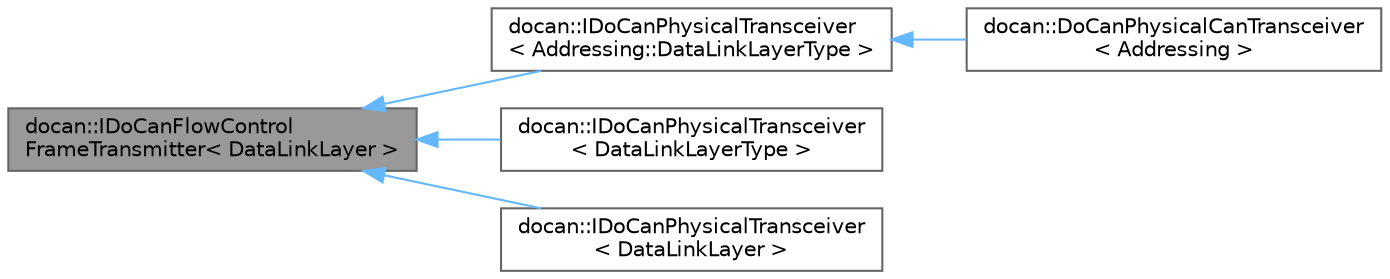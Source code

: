 digraph "docan::IDoCanFlowControlFrameTransmitter&lt; DataLinkLayer &gt;"
{
 // LATEX_PDF_SIZE
  bgcolor="transparent";
  edge [fontname=Helvetica,fontsize=10,labelfontname=Helvetica,labelfontsize=10];
  node [fontname=Helvetica,fontsize=10,shape=box,height=0.2,width=0.4];
  rankdir="LR";
  Node1 [id="Node000001",label="docan::IDoCanFlowControl\lFrameTransmitter\< DataLinkLayer \>",height=0.2,width=0.4,color="gray40", fillcolor="grey60", style="filled", fontcolor="black",tooltip=" "];
  Node1 -> Node2 [id="edge1_Node000001_Node000002",dir="back",color="steelblue1",style="solid",tooltip=" "];
  Node2 [id="Node000002",label="docan::IDoCanPhysicalTransceiver\l\< Addressing::DataLinkLayerType \>",height=0.2,width=0.4,color="gray40", fillcolor="white", style="filled",URL="$d8/dd9/classdocan_1_1IDoCanPhysicalTransceiver.html",tooltip=" "];
  Node2 -> Node3 [id="edge2_Node000002_Node000003",dir="back",color="steelblue1",style="solid",tooltip=" "];
  Node3 [id="Node000003",label="docan::DoCanPhysicalCanTransceiver\l\< Addressing \>",height=0.2,width=0.4,color="gray40", fillcolor="white", style="filled",URL="$d6/d79/classdocan_1_1DoCanPhysicalCanTransceiver.html",tooltip=" "];
  Node1 -> Node4 [id="edge3_Node000001_Node000004",dir="back",color="steelblue1",style="solid",tooltip=" "];
  Node4 [id="Node000004",label="docan::IDoCanPhysicalTransceiver\l\< DataLinkLayerType \>",height=0.2,width=0.4,color="gray40", fillcolor="white", style="filled",URL="$d8/dd9/classdocan_1_1IDoCanPhysicalTransceiver.html",tooltip=" "];
  Node1 -> Node5 [id="edge4_Node000001_Node000005",dir="back",color="steelblue1",style="solid",tooltip=" "];
  Node5 [id="Node000005",label="docan::IDoCanPhysicalTransceiver\l\< DataLinkLayer \>",height=0.2,width=0.4,color="gray40", fillcolor="white", style="filled",URL="$d8/dd9/classdocan_1_1IDoCanPhysicalTransceiver.html",tooltip=" "];
}
